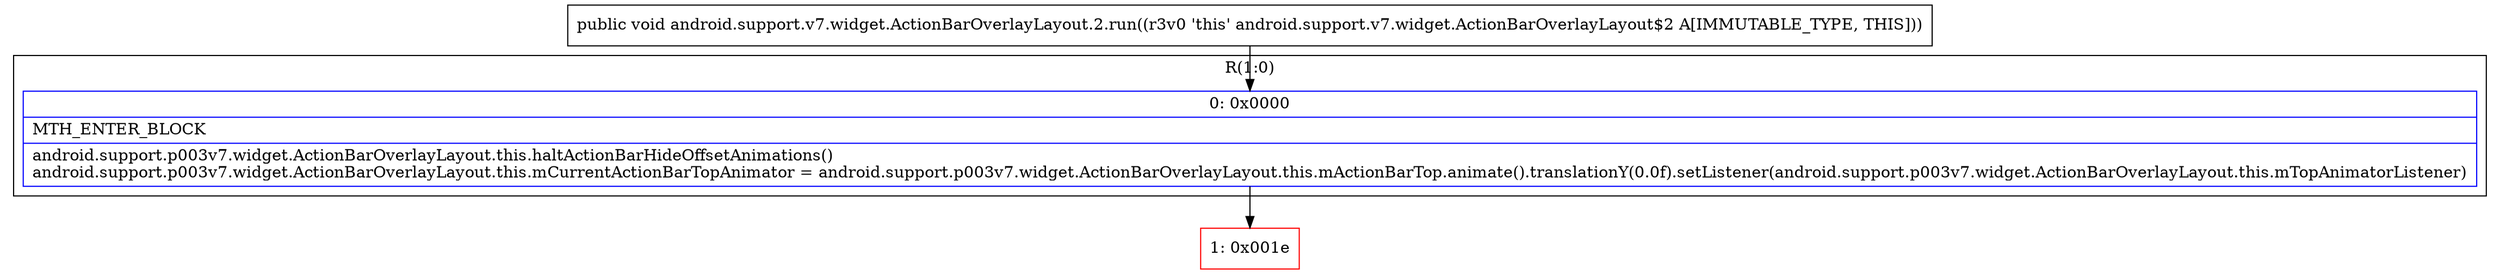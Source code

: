 digraph "CFG forandroid.support.v7.widget.ActionBarOverlayLayout.2.run()V" {
subgraph cluster_Region_310738842 {
label = "R(1:0)";
node [shape=record,color=blue];
Node_0 [shape=record,label="{0\:\ 0x0000|MTH_ENTER_BLOCK\l|android.support.p003v7.widget.ActionBarOverlayLayout.this.haltActionBarHideOffsetAnimations()\landroid.support.p003v7.widget.ActionBarOverlayLayout.this.mCurrentActionBarTopAnimator = android.support.p003v7.widget.ActionBarOverlayLayout.this.mActionBarTop.animate().translationY(0.0f).setListener(android.support.p003v7.widget.ActionBarOverlayLayout.this.mTopAnimatorListener)\l}"];
}
Node_1 [shape=record,color=red,label="{1\:\ 0x001e}"];
MethodNode[shape=record,label="{public void android.support.v7.widget.ActionBarOverlayLayout.2.run((r3v0 'this' android.support.v7.widget.ActionBarOverlayLayout$2 A[IMMUTABLE_TYPE, THIS])) }"];
MethodNode -> Node_0;
Node_0 -> Node_1;
}

